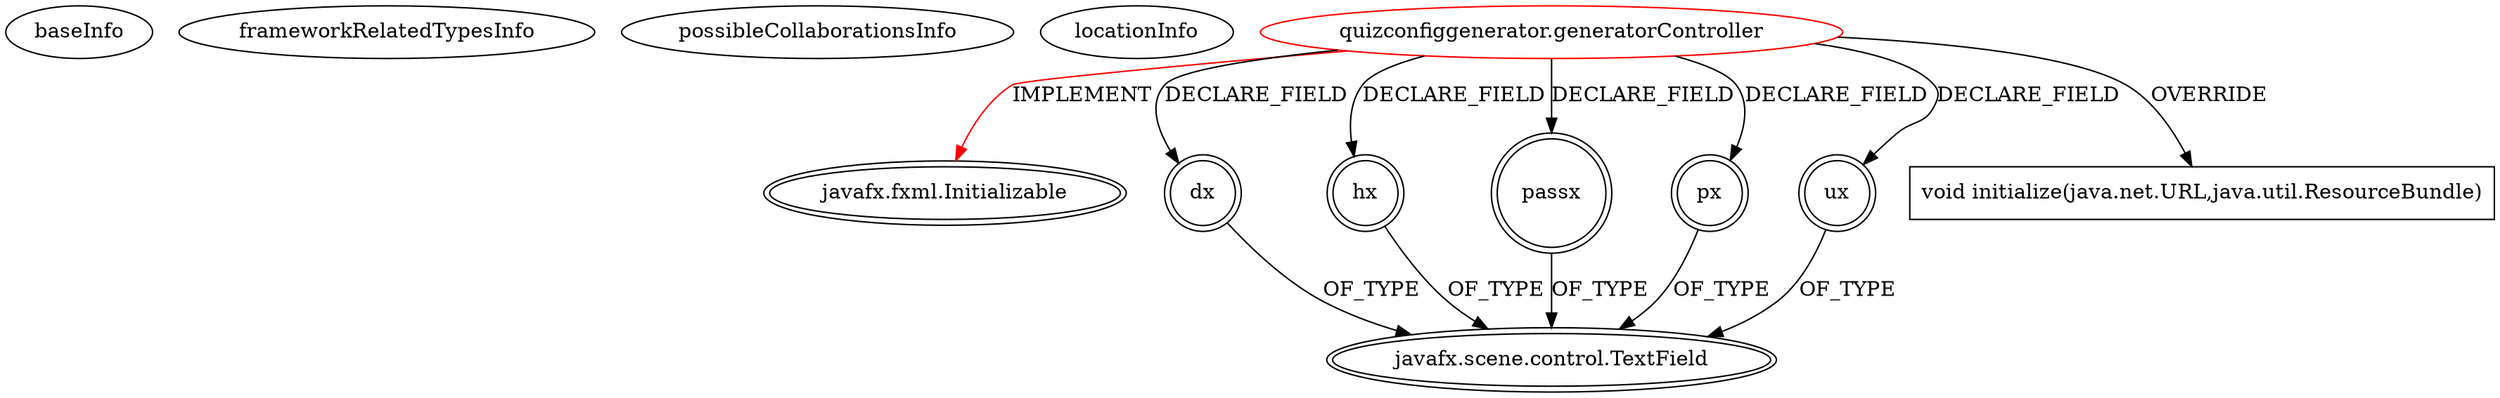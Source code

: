 digraph {
baseInfo[graphId=1750,category="extension_graph",isAnonymous=false,possibleRelation=false]
frameworkRelatedTypesInfo[0="javafx.fxml.Initializable"]
possibleCollaborationsInfo[]
locationInfo[projectName="ajithkp560-quizmaster",filePath="/ajithkp560-quizmaster/quizmaster-master/QuizProgram_SRC/QuizConfigGenerator/src/quizconfiggenerator/generatorController.java",contextSignature="generatorController",graphId="1750"]
0[label="quizconfiggenerator.generatorController",vertexType="ROOT_CLIENT_CLASS_DECLARATION",isFrameworkType=false,color=red]
1[label="javafx.fxml.Initializable",vertexType="FRAMEWORK_INTERFACE_TYPE",isFrameworkType=true,peripheries=2]
2[label="dx",vertexType="FIELD_DECLARATION",isFrameworkType=true,peripheries=2,shape=circle]
3[label="javafx.scene.control.TextField",vertexType="FRAMEWORK_CLASS_TYPE",isFrameworkType=true,peripheries=2]
4[label="hx",vertexType="FIELD_DECLARATION",isFrameworkType=true,peripheries=2,shape=circle]
6[label="passx",vertexType="FIELD_DECLARATION",isFrameworkType=true,peripheries=2,shape=circle]
8[label="px",vertexType="FIELD_DECLARATION",isFrameworkType=true,peripheries=2,shape=circle]
10[label="ux",vertexType="FIELD_DECLARATION",isFrameworkType=true,peripheries=2,shape=circle]
12[label="void initialize(java.net.URL,java.util.ResourceBundle)",vertexType="OVERRIDING_METHOD_DECLARATION",isFrameworkType=false,shape=box]
0->1[label="IMPLEMENT",color=red]
0->2[label="DECLARE_FIELD"]
2->3[label="OF_TYPE"]
0->4[label="DECLARE_FIELD"]
4->3[label="OF_TYPE"]
0->6[label="DECLARE_FIELD"]
6->3[label="OF_TYPE"]
0->8[label="DECLARE_FIELD"]
8->3[label="OF_TYPE"]
0->10[label="DECLARE_FIELD"]
10->3[label="OF_TYPE"]
0->12[label="OVERRIDE"]
}
